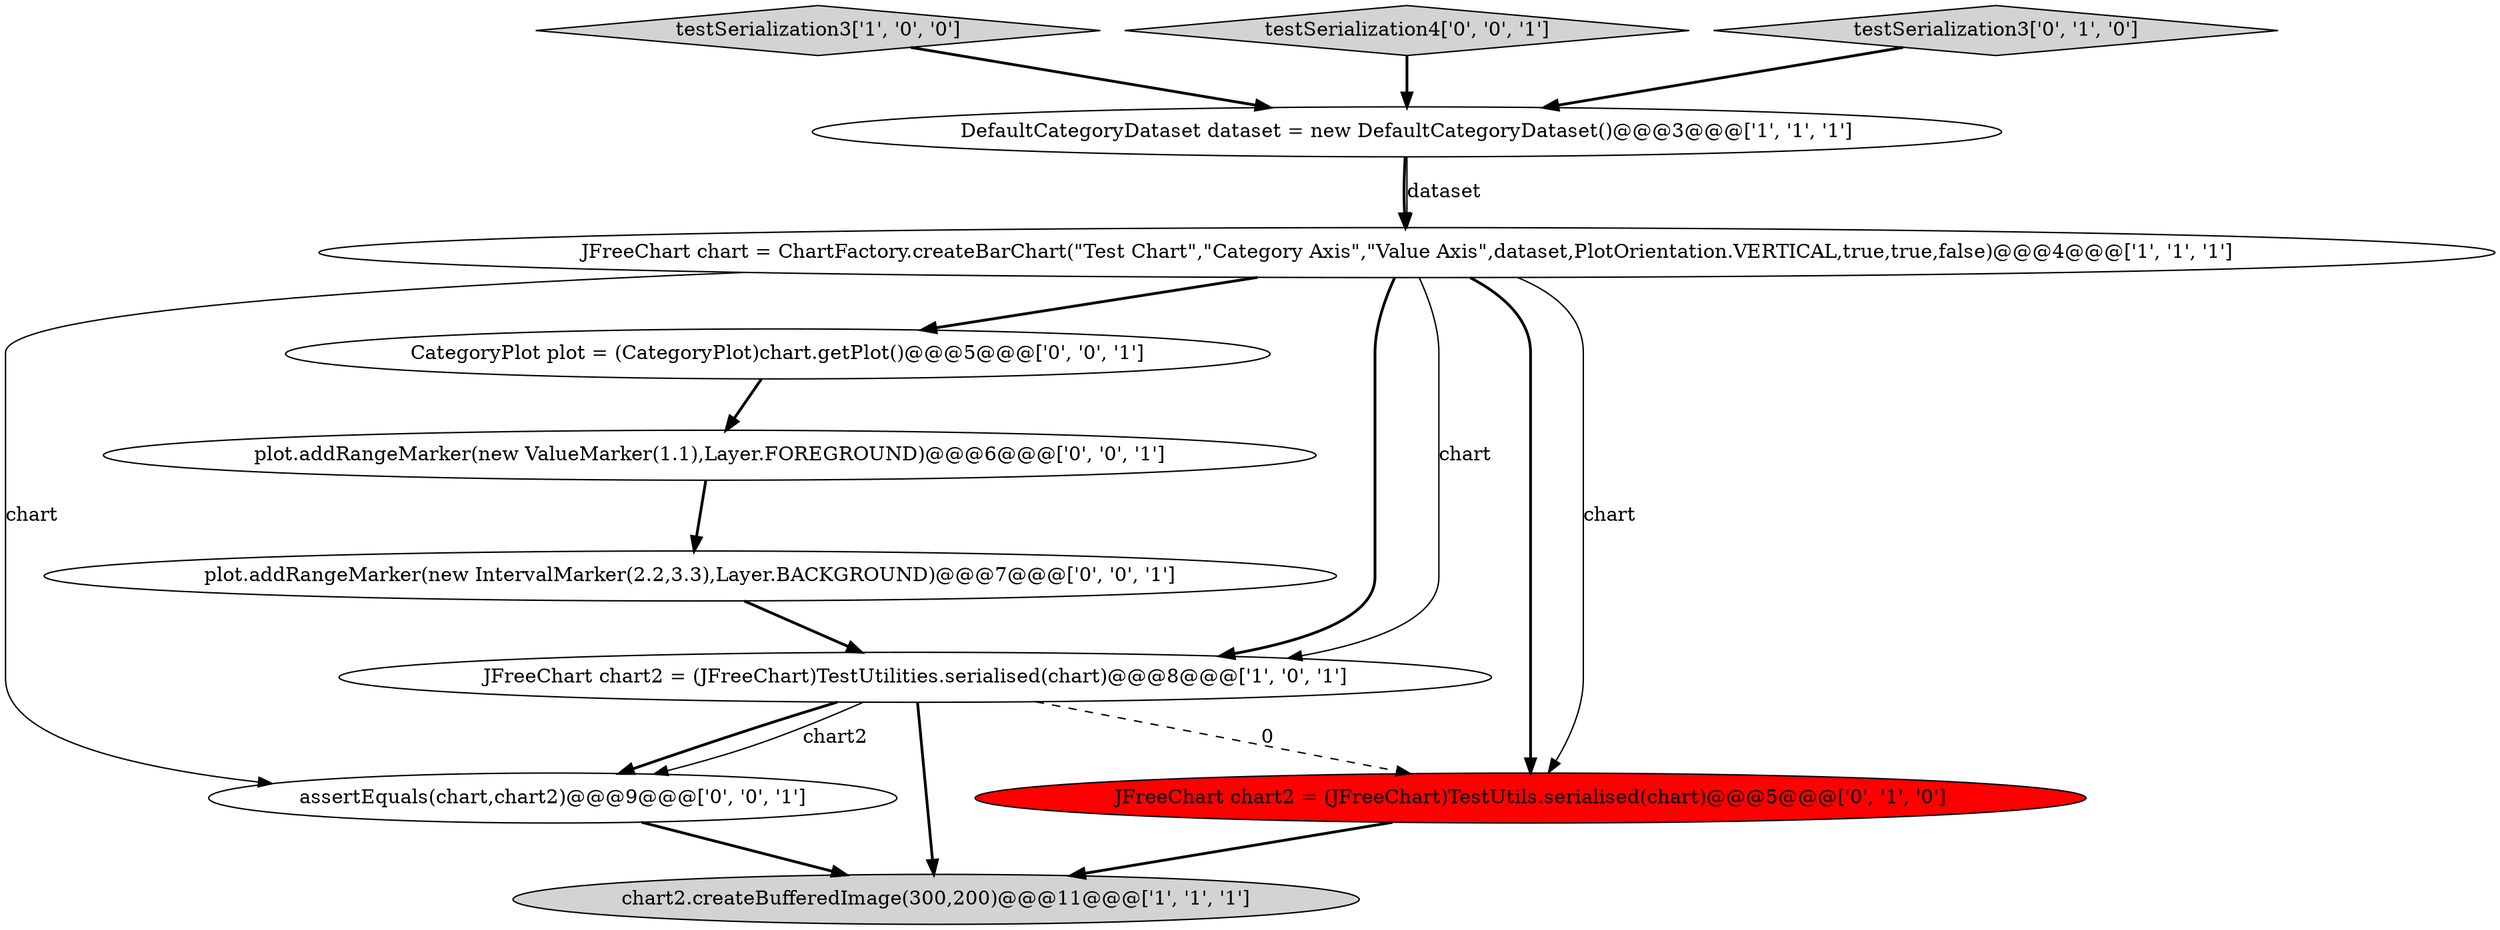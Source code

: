 digraph {
1 [style = filled, label = "JFreeChart chart = ChartFactory.createBarChart(\"Test Chart\",\"Category Axis\",\"Value Axis\",dataset,PlotOrientation.VERTICAL,true,true,false)@@@4@@@['1', '1', '1']", fillcolor = white, shape = ellipse image = "AAA0AAABBB1BBB"];
4 [style = filled, label = "testSerialization3['1', '0', '0']", fillcolor = lightgray, shape = diamond image = "AAA0AAABBB1BBB"];
9 [style = filled, label = "assertEquals(chart,chart2)@@@9@@@['0', '0', '1']", fillcolor = white, shape = ellipse image = "AAA0AAABBB3BBB"];
0 [style = filled, label = "chart2.createBufferedImage(300,200)@@@11@@@['1', '1', '1']", fillcolor = lightgray, shape = ellipse image = "AAA0AAABBB1BBB"];
10 [style = filled, label = "CategoryPlot plot = (CategoryPlot)chart.getPlot()@@@5@@@['0', '0', '1']", fillcolor = white, shape = ellipse image = "AAA0AAABBB3BBB"];
7 [style = filled, label = "testSerialization4['0', '0', '1']", fillcolor = lightgray, shape = diamond image = "AAA0AAABBB3BBB"];
3 [style = filled, label = "JFreeChart chart2 = (JFreeChart)TestUtilities.serialised(chart)@@@8@@@['1', '0', '1']", fillcolor = white, shape = ellipse image = "AAA0AAABBB1BBB"];
5 [style = filled, label = "JFreeChart chart2 = (JFreeChart)TestUtils.serialised(chart)@@@5@@@['0', '1', '0']", fillcolor = red, shape = ellipse image = "AAA1AAABBB2BBB"];
8 [style = filled, label = "plot.addRangeMarker(new ValueMarker(1.1),Layer.FOREGROUND)@@@6@@@['0', '0', '1']", fillcolor = white, shape = ellipse image = "AAA0AAABBB3BBB"];
6 [style = filled, label = "testSerialization3['0', '1', '0']", fillcolor = lightgray, shape = diamond image = "AAA0AAABBB2BBB"];
11 [style = filled, label = "plot.addRangeMarker(new IntervalMarker(2.2,3.3),Layer.BACKGROUND)@@@7@@@['0', '0', '1']", fillcolor = white, shape = ellipse image = "AAA0AAABBB3BBB"];
2 [style = filled, label = "DefaultCategoryDataset dataset = new DefaultCategoryDataset()@@@3@@@['1', '1', '1']", fillcolor = white, shape = ellipse image = "AAA0AAABBB1BBB"];
1->3 [style = bold, label=""];
1->5 [style = bold, label=""];
3->9 [style = bold, label=""];
3->0 [style = bold, label=""];
3->9 [style = solid, label="chart2"];
3->5 [style = dashed, label="0"];
1->5 [style = solid, label="chart"];
1->9 [style = solid, label="chart"];
4->2 [style = bold, label=""];
9->0 [style = bold, label=""];
10->8 [style = bold, label=""];
5->0 [style = bold, label=""];
1->10 [style = bold, label=""];
8->11 [style = bold, label=""];
11->3 [style = bold, label=""];
7->2 [style = bold, label=""];
1->3 [style = solid, label="chart"];
2->1 [style = bold, label=""];
2->1 [style = solid, label="dataset"];
6->2 [style = bold, label=""];
}
